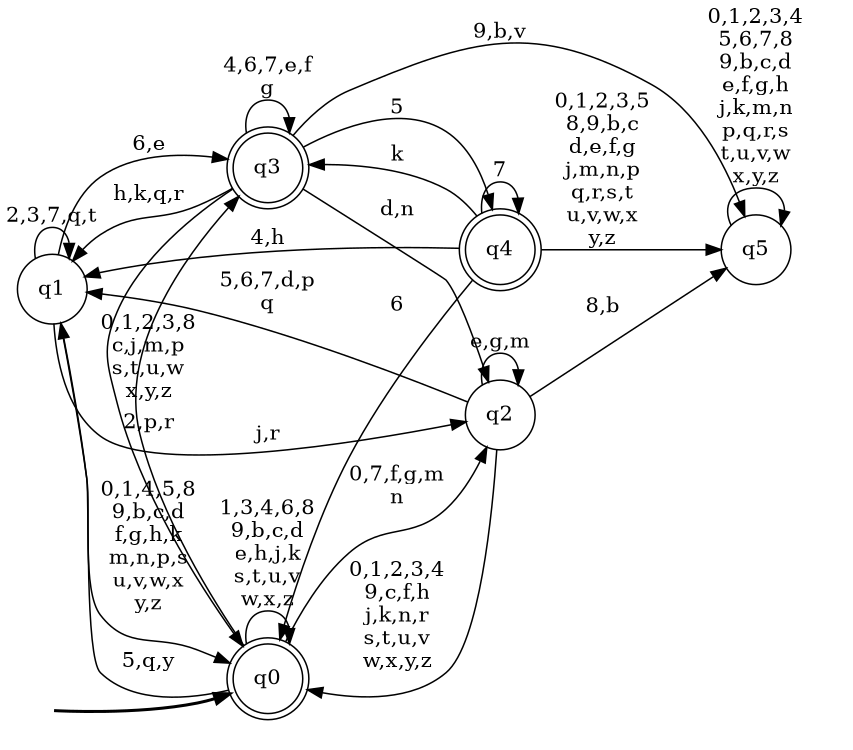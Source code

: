 digraph BlueStar {
__start0 [style = invis, shape = none, label = "", width = 0, height = 0];

rankdir=LR;
size="8,5";

s0 [style="rounded,filled", color="black", fillcolor="white" shape="doublecircle", label="q0"];
s1 [style="filled", color="black", fillcolor="white" shape="circle", label="q1"];
s2 [style="filled", color="black", fillcolor="white" shape="circle", label="q2"];
s3 [style="rounded,filled", color="black", fillcolor="white" shape="doublecircle", label="q3"];
s4 [style="rounded,filled", color="black", fillcolor="white" shape="doublecircle", label="q4"];
s5 [style="filled", color="black", fillcolor="white" shape="circle", label="q5"];
subgraph cluster_main { 
	graph [pad=".75", ranksep="0.15", nodesep="0.15"];
	 style=invis; 
	__start0 -> s0 [penwidth=2];
}
s0 -> s0 [label="1,3,4,6,8\n9,b,c,d\ne,h,j,k\ns,t,u,v\nw,x,z"];
s0 -> s1 [label="5,q,y"];
s0 -> s2 [label="0,7,f,g,m\nn"];
s0 -> s3 [label="2,p,r"];
s1 -> s0 [label="0,1,4,5,8\n9,b,c,d\nf,g,h,k\nm,n,p,s\nu,v,w,x\ny,z"];
s1 -> s1 [label="2,3,7,q,t"];
s1 -> s2 [label="j,r"];
s1 -> s3 [label="6,e"];
s2 -> s0 [label="0,1,2,3,4\n9,c,f,h\nj,k,n,r\ns,t,u,v\nw,x,y,z"];
s2 -> s1 [label="5,6,7,d,p\nq"];
s2 -> s2 [label="e,g,m"];
s2 -> s5 [label="8,b"];
s3 -> s0 [label="0,1,2,3,8\nc,j,m,p\ns,t,u,w\nx,y,z"];
s3 -> s1 [label="h,k,q,r"];
s3 -> s2 [label="d,n"];
s3 -> s3 [label="4,6,7,e,f\ng"];
s3 -> s4 [label="5"];
s3 -> s5 [label="9,b,v"];
s4 -> s0 [label="6"];
s4 -> s1 [label="4,h"];
s4 -> s3 [label="k"];
s4 -> s4 [label="7"];
s4 -> s5 [label="0,1,2,3,5\n8,9,b,c\nd,e,f,g\nj,m,n,p\nq,r,s,t\nu,v,w,x\ny,z"];
s5 -> s5 [label="0,1,2,3,4\n5,6,7,8\n9,b,c,d\ne,f,g,h\nj,k,m,n\np,q,r,s\nt,u,v,w\nx,y,z"];

}